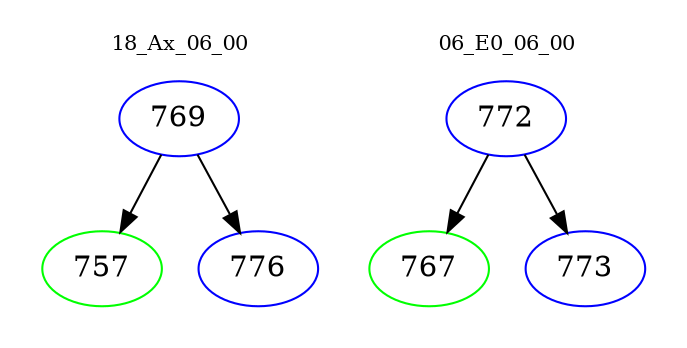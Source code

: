 digraph{
subgraph cluster_0 {
color = white
label = "18_Ax_06_00";
fontsize=10;
T0_769 [label="769", color="blue"]
T0_769 -> T0_757 [color="black"]
T0_757 [label="757", color="green"]
T0_769 -> T0_776 [color="black"]
T0_776 [label="776", color="blue"]
}
subgraph cluster_1 {
color = white
label = "06_E0_06_00";
fontsize=10;
T1_772 [label="772", color="blue"]
T1_772 -> T1_767 [color="black"]
T1_767 [label="767", color="green"]
T1_772 -> T1_773 [color="black"]
T1_773 [label="773", color="blue"]
}
}
